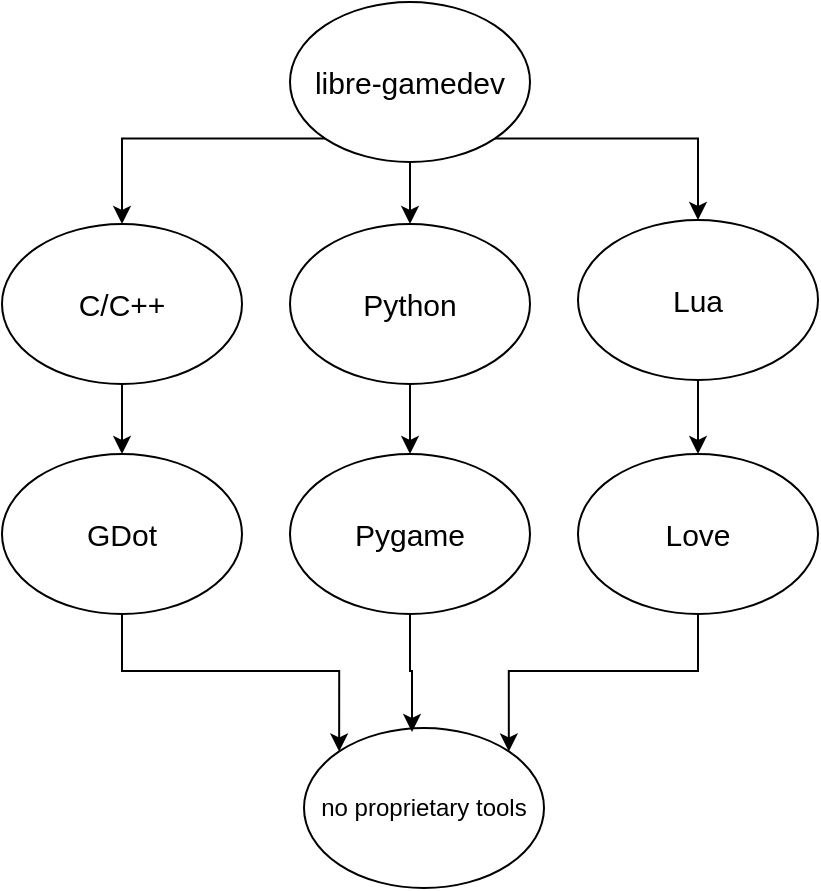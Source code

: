 <mxfile version="22.1.2" type="device">
  <diagram name="Page-1" id="mm8L9rrPvuCEs-1IeTHS">
    <mxGraphModel dx="1295" dy="626" grid="0" gridSize="10" guides="1" tooltips="1" connect="1" arrows="1" fold="1" page="1" pageScale="1" pageWidth="850" pageHeight="1100" math="0" shadow="0">
      <root>
        <mxCell id="0" />
        <mxCell id="1" parent="0" />
        <mxCell id="hgL5LavRRJisteActZvu-9" style="edgeStyle=orthogonalEdgeStyle;rounded=0;orthogonalLoop=1;jettySize=auto;html=1;exitX=0;exitY=1;exitDx=0;exitDy=0;" edge="1" parent="1" source="hgL5LavRRJisteActZvu-1" target="hgL5LavRRJisteActZvu-8">
          <mxGeometry relative="1" as="geometry" />
        </mxCell>
        <mxCell id="hgL5LavRRJisteActZvu-10" style="edgeStyle=orthogonalEdgeStyle;rounded=0;orthogonalLoop=1;jettySize=auto;html=1;exitX=0.5;exitY=1;exitDx=0;exitDy=0;entryX=0.5;entryY=0;entryDx=0;entryDy=0;" edge="1" parent="1" source="hgL5LavRRJisteActZvu-1" target="hgL5LavRRJisteActZvu-7">
          <mxGeometry relative="1" as="geometry" />
        </mxCell>
        <mxCell id="hgL5LavRRJisteActZvu-11" style="edgeStyle=orthogonalEdgeStyle;rounded=0;orthogonalLoop=1;jettySize=auto;html=1;exitX=1;exitY=1;exitDx=0;exitDy=0;" edge="1" parent="1" source="hgL5LavRRJisteActZvu-1" target="hgL5LavRRJisteActZvu-6">
          <mxGeometry relative="1" as="geometry" />
        </mxCell>
        <mxCell id="hgL5LavRRJisteActZvu-1" value="&lt;font style=&quot;font-size: 15px;&quot;&gt;libre-gamedev&lt;/font&gt;" style="ellipse;whiteSpace=wrap;html=1;" vertex="1" parent="1">
          <mxGeometry x="327" y="144" width="120" height="80" as="geometry" />
        </mxCell>
        <mxCell id="hgL5LavRRJisteActZvu-15" value="" style="edgeStyle=orthogonalEdgeStyle;rounded=0;orthogonalLoop=1;jettySize=auto;html=1;" edge="1" parent="1" source="hgL5LavRRJisteActZvu-6" target="hgL5LavRRJisteActZvu-14">
          <mxGeometry relative="1" as="geometry" />
        </mxCell>
        <mxCell id="hgL5LavRRJisteActZvu-6" value="&lt;font style=&quot;font-size: 15px;&quot;&gt;Lua&lt;/font&gt;" style="ellipse;whiteSpace=wrap;html=1;" vertex="1" parent="1">
          <mxGeometry x="471" y="253" width="120" height="80" as="geometry" />
        </mxCell>
        <mxCell id="hgL5LavRRJisteActZvu-13" value="" style="edgeStyle=orthogonalEdgeStyle;rounded=0;orthogonalLoop=1;jettySize=auto;html=1;" edge="1" parent="1" source="hgL5LavRRJisteActZvu-7" target="hgL5LavRRJisteActZvu-12">
          <mxGeometry relative="1" as="geometry" />
        </mxCell>
        <mxCell id="hgL5LavRRJisteActZvu-7" value="&lt;font style=&quot;font-size: 15px;&quot;&gt;Python&lt;/font&gt;" style="ellipse;whiteSpace=wrap;html=1;" vertex="1" parent="1">
          <mxGeometry x="327" y="255" width="120" height="80" as="geometry" />
        </mxCell>
        <mxCell id="hgL5LavRRJisteActZvu-17" value="" style="edgeStyle=orthogonalEdgeStyle;rounded=0;orthogonalLoop=1;jettySize=auto;html=1;" edge="1" parent="1" source="hgL5LavRRJisteActZvu-8" target="hgL5LavRRJisteActZvu-16">
          <mxGeometry relative="1" as="geometry" />
        </mxCell>
        <mxCell id="hgL5LavRRJisteActZvu-8" value="&lt;font style=&quot;font-size: 15px;&quot;&gt;C/C++&lt;/font&gt;" style="ellipse;whiteSpace=wrap;html=1;" vertex="1" parent="1">
          <mxGeometry x="183" y="255" width="120" height="80" as="geometry" />
        </mxCell>
        <mxCell id="hgL5LavRRJisteActZvu-12" value="&lt;font style=&quot;font-size: 15px;&quot;&gt;Pygame&lt;/font&gt;" style="ellipse;whiteSpace=wrap;html=1;" vertex="1" parent="1">
          <mxGeometry x="327" y="370" width="120" height="80" as="geometry" />
        </mxCell>
        <mxCell id="hgL5LavRRJisteActZvu-21" style="edgeStyle=orthogonalEdgeStyle;rounded=0;orthogonalLoop=1;jettySize=auto;html=1;exitX=0.5;exitY=1;exitDx=0;exitDy=0;entryX=1;entryY=0;entryDx=0;entryDy=0;" edge="1" parent="1" source="hgL5LavRRJisteActZvu-14" target="hgL5LavRRJisteActZvu-18">
          <mxGeometry relative="1" as="geometry" />
        </mxCell>
        <mxCell id="hgL5LavRRJisteActZvu-14" value="&lt;span style=&quot;font-size: 15px;&quot;&gt;Love&lt;/span&gt;" style="ellipse;whiteSpace=wrap;html=1;" vertex="1" parent="1">
          <mxGeometry x="471" y="370" width="120" height="80" as="geometry" />
        </mxCell>
        <mxCell id="hgL5LavRRJisteActZvu-19" style="edgeStyle=orthogonalEdgeStyle;rounded=0;orthogonalLoop=1;jettySize=auto;html=1;exitX=0.5;exitY=1;exitDx=0;exitDy=0;entryX=0;entryY=0;entryDx=0;entryDy=0;" edge="1" parent="1" source="hgL5LavRRJisteActZvu-16" target="hgL5LavRRJisteActZvu-18">
          <mxGeometry relative="1" as="geometry" />
        </mxCell>
        <mxCell id="hgL5LavRRJisteActZvu-16" value="&lt;font style=&quot;font-size: 15px;&quot;&gt;GDot&lt;/font&gt;" style="ellipse;whiteSpace=wrap;html=1;" vertex="1" parent="1">
          <mxGeometry x="183" y="370" width="120" height="80" as="geometry" />
        </mxCell>
        <mxCell id="hgL5LavRRJisteActZvu-18" value="no proprietary tools" style="ellipse;whiteSpace=wrap;html=1;" vertex="1" parent="1">
          <mxGeometry x="334" y="507" width="120" height="80" as="geometry" />
        </mxCell>
        <mxCell id="hgL5LavRRJisteActZvu-20" style="edgeStyle=orthogonalEdgeStyle;rounded=0;orthogonalLoop=1;jettySize=auto;html=1;exitX=0.5;exitY=1;exitDx=0;exitDy=0;entryX=0.45;entryY=0.025;entryDx=0;entryDy=0;entryPerimeter=0;" edge="1" parent="1" source="hgL5LavRRJisteActZvu-12" target="hgL5LavRRJisteActZvu-18">
          <mxGeometry relative="1" as="geometry" />
        </mxCell>
      </root>
    </mxGraphModel>
  </diagram>
</mxfile>
